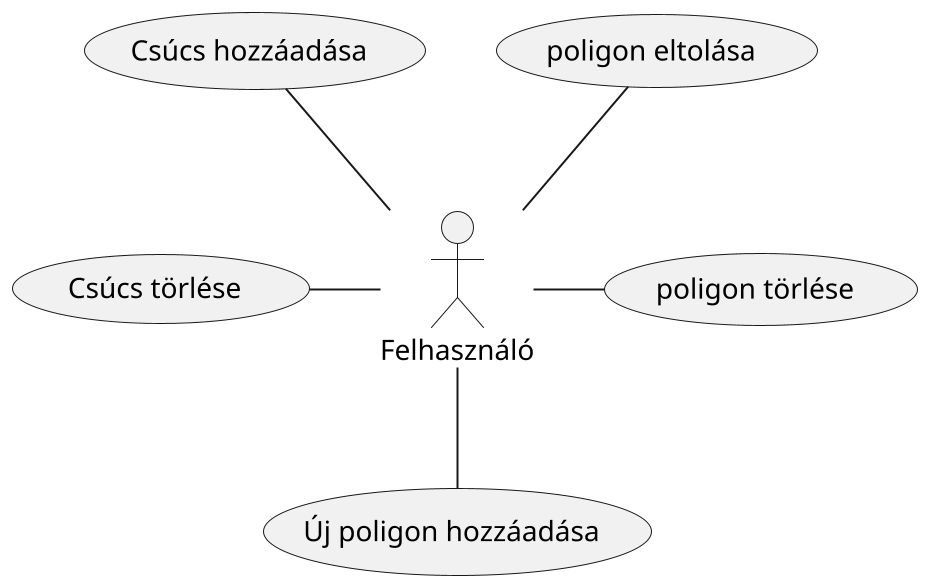 @startuml
scale 2
:Felhasználó: as user

(Új poligon hozzáadása) as new_group
(poligon törlése) as delete_group
(Csúcs hozzáadása) as add_vertex
(poligon eltolása) as offset_group
(Csúcs törlése) as delete_vertex


user -- new_group
user - delete_group
add_vertex -- user
offset_group -- user
delete_vertex - user

@enduml

